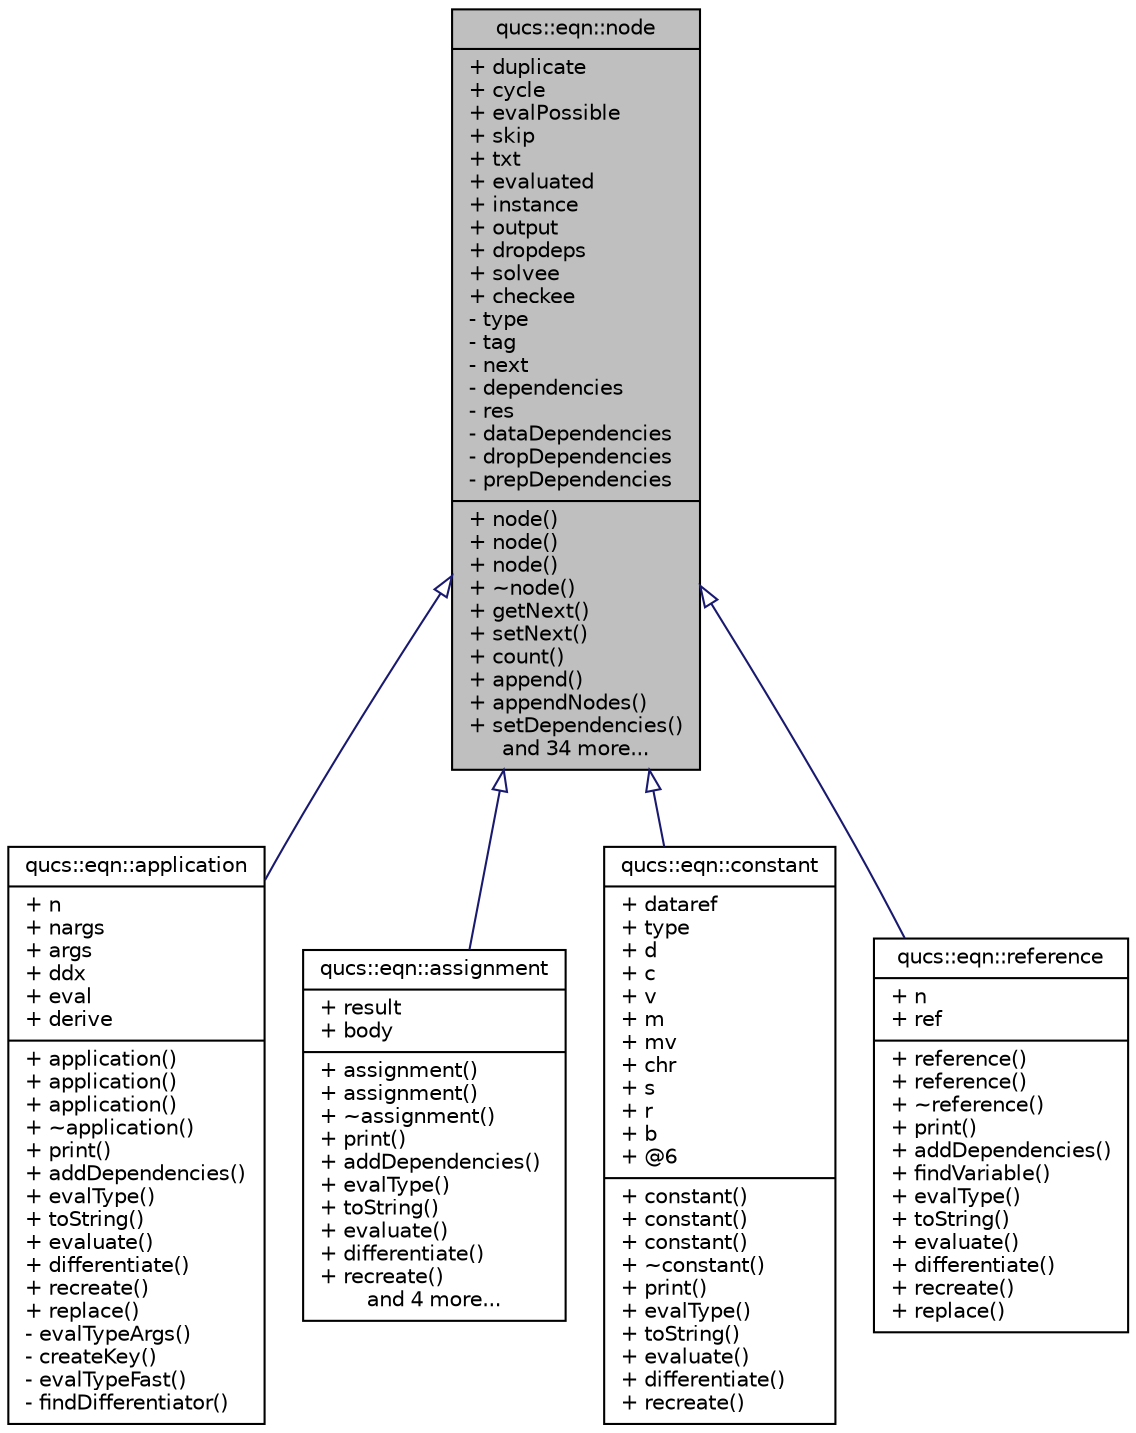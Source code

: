 digraph G
{
  edge [fontname="Helvetica",fontsize="10",labelfontname="Helvetica",labelfontsize="10"];
  node [fontname="Helvetica",fontsize="10",shape=record];
  Node1 [label="{qucs::eqn::node\n|+ duplicate\l+ cycle\l+ evalPossible\l+ skip\l+ txt\l+ evaluated\l+ instance\l+ output\l+ dropdeps\l+ solvee\l+ checkee\l- type\l- tag\l- next\l- dependencies\l- res\l- dataDependencies\l- dropDependencies\l- prepDependencies\l|+ node()\l+ node()\l+ node()\l+ ~node()\l+ getNext()\l+ setNext()\l+ count()\l+ append()\l+ appendNodes()\l+ setDependencies()\land 34 more...}",height=0.2,width=0.4,color="black", fillcolor="grey75", style="filled" fontcolor="black"];
  Node1 -> Node2 [dir="back",color="midnightblue",fontsize="10",style="solid",arrowtail="onormal",fontname="Helvetica"];
  Node2 [label="{qucs::eqn::application\n|+ n\l+ nargs\l+ args\l+ ddx\l+ eval\l+ derive\l|+ application()\l+ application()\l+ application()\l+ ~application()\l+ print()\l+ addDependencies()\l+ evalType()\l+ toString()\l+ evaluate()\l+ differentiate()\l+ recreate()\l+ replace()\l- evalTypeArgs()\l- createKey()\l- evalTypeFast()\l- findDifferentiator()\l}",height=0.2,width=0.4,color="black", fillcolor="white", style="filled",URL="$classqucs_1_1eqn_1_1application.html"];
  Node1 -> Node3 [dir="back",color="midnightblue",fontsize="10",style="solid",arrowtail="onormal",fontname="Helvetica"];
  Node3 [label="{qucs::eqn::assignment\n|+ result\l+ body\l|+ assignment()\l+ assignment()\l+ ~assignment()\l+ print()\l+ addDependencies()\l+ evalType()\l+ toString()\l+ evaluate()\l+ differentiate()\l+ recreate()\land 4 more...}",height=0.2,width=0.4,color="black", fillcolor="white", style="filled",URL="$classqucs_1_1eqn_1_1assignment.html"];
  Node1 -> Node4 [dir="back",color="midnightblue",fontsize="10",style="solid",arrowtail="onormal",fontname="Helvetica"];
  Node4 [label="{qucs::eqn::constant\n|+ dataref\l+ type\l+ d\l+ c\l+ v\l+ m\l+ mv\l+ chr\l+ s\l+ r\l+ b\l+ @6\l|+ constant()\l+ constant()\l+ constant()\l+ ~constant()\l+ print()\l+ evalType()\l+ toString()\l+ evaluate()\l+ differentiate()\l+ recreate()\l}",height=0.2,width=0.4,color="black", fillcolor="white", style="filled",URL="$classqucs_1_1eqn_1_1constant.html"];
  Node1 -> Node5 [dir="back",color="midnightblue",fontsize="10",style="solid",arrowtail="onormal",fontname="Helvetica"];
  Node5 [label="{qucs::eqn::reference\n|+ n\l+ ref\l|+ reference()\l+ reference()\l+ ~reference()\l+ print()\l+ addDependencies()\l+ findVariable()\l+ evalType()\l+ toString()\l+ evaluate()\l+ differentiate()\l+ recreate()\l+ replace()\l}",height=0.2,width=0.4,color="black", fillcolor="white", style="filled",URL="$classqucs_1_1eqn_1_1reference.html"];
}
